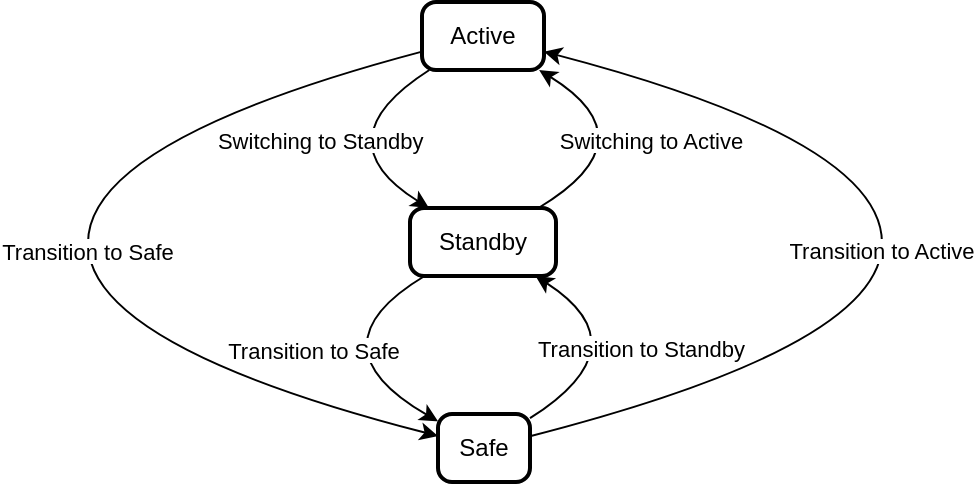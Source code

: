 <mxfile version="24.6.4" type="github">
  <diagram name="페이지-1" id="0EeRpHEk2xULAdZmibqy">
    <mxGraphModel>
      <root>
        <mxCell id="0" />
        <mxCell id="1" parent="0" />
        <mxCell id="2" value="Active" style="rounded=1;absoluteArcSize=1;arcSize=14;whiteSpace=wrap;strokeWidth=2;" vertex="1" parent="1">
          <mxGeometry x="238" y="8" width="61" height="34" as="geometry" />
        </mxCell>
        <mxCell id="3" value="Standby" style="rounded=1;absoluteArcSize=1;arcSize=14;whiteSpace=wrap;strokeWidth=2;" vertex="1" parent="1">
          <mxGeometry x="232" y="111" width="73" height="34" as="geometry" />
        </mxCell>
        <mxCell id="4" value="Safe" style="rounded=1;absoluteArcSize=1;arcSize=14;whiteSpace=wrap;strokeWidth=2;" vertex="1" parent="1">
          <mxGeometry x="246" y="214" width="46" height="34" as="geometry" />
        </mxCell>
        <mxCell id="5" value="Switching to Standby" style="curved=1;startArrow=none;;exitX=0.06;exitY=1;entryX=0.13;entryY=0;" edge="1" parent="1" source="2" target="3">
          <mxGeometry relative="1" as="geometry">
            <Array as="points">
              <mxPoint x="187" y="77" />
            </Array>
          </mxGeometry>
        </mxCell>
        <mxCell id="6" value="Switching to Active" style="curved=1;startArrow=none;;exitX=0.88;exitY=0;entryX=0.96;entryY=1;" edge="1" parent="1" source="3" target="2">
          <mxGeometry relative="1" as="geometry">
            <Array as="points">
              <mxPoint x="353" y="77" />
            </Array>
          </mxGeometry>
        </mxCell>
        <mxCell id="7" value="Transition to Safe" style="curved=1;startArrow=none;;exitX=0;exitY=0.73;entryX=-0.01;entryY=0.32;" edge="1" parent="1" source="2" target="4">
          <mxGeometry relative="1" as="geometry">
            <Array as="points">
              <mxPoint x="71" y="77" />
              <mxPoint x="71" y="180" />
            </Array>
          </mxGeometry>
        </mxCell>
        <mxCell id="8" value="Transition to Safe" style="curved=1;startArrow=none;;exitX=0.1;exitY=1;entryX=-0.01;entryY=0.1;" edge="1" parent="1" source="3" target="4">
          <mxGeometry relative="1" as="geometry">
            <Array as="points">
              <mxPoint x="181" y="180" />
            </Array>
          </mxGeometry>
        </mxCell>
        <mxCell id="9" value="Transition to Standby" style="curved=1;startArrow=none;;exitX=0.99;exitY=0.07;entryX=0.86;entryY=1;" edge="1" parent="1" source="4" target="3">
          <mxGeometry relative="1" as="geometry">
            <Array as="points">
              <mxPoint x="349" y="180" />
            </Array>
          </mxGeometry>
        </mxCell>
        <mxCell id="10" value="Transition to Active" style="curved=1;startArrow=none;;exitX=0.99;exitY=0.33;entryX=1;entryY=0.73;" edge="1" parent="1" source="4" target="2">
          <mxGeometry relative="1" as="geometry">
            <Array as="points">
              <mxPoint x="468" y="180" />
              <mxPoint x="468" y="77" />
            </Array>
          </mxGeometry>
        </mxCell>
      </root>
    </mxGraphModel>
  </diagram>
</mxfile>
